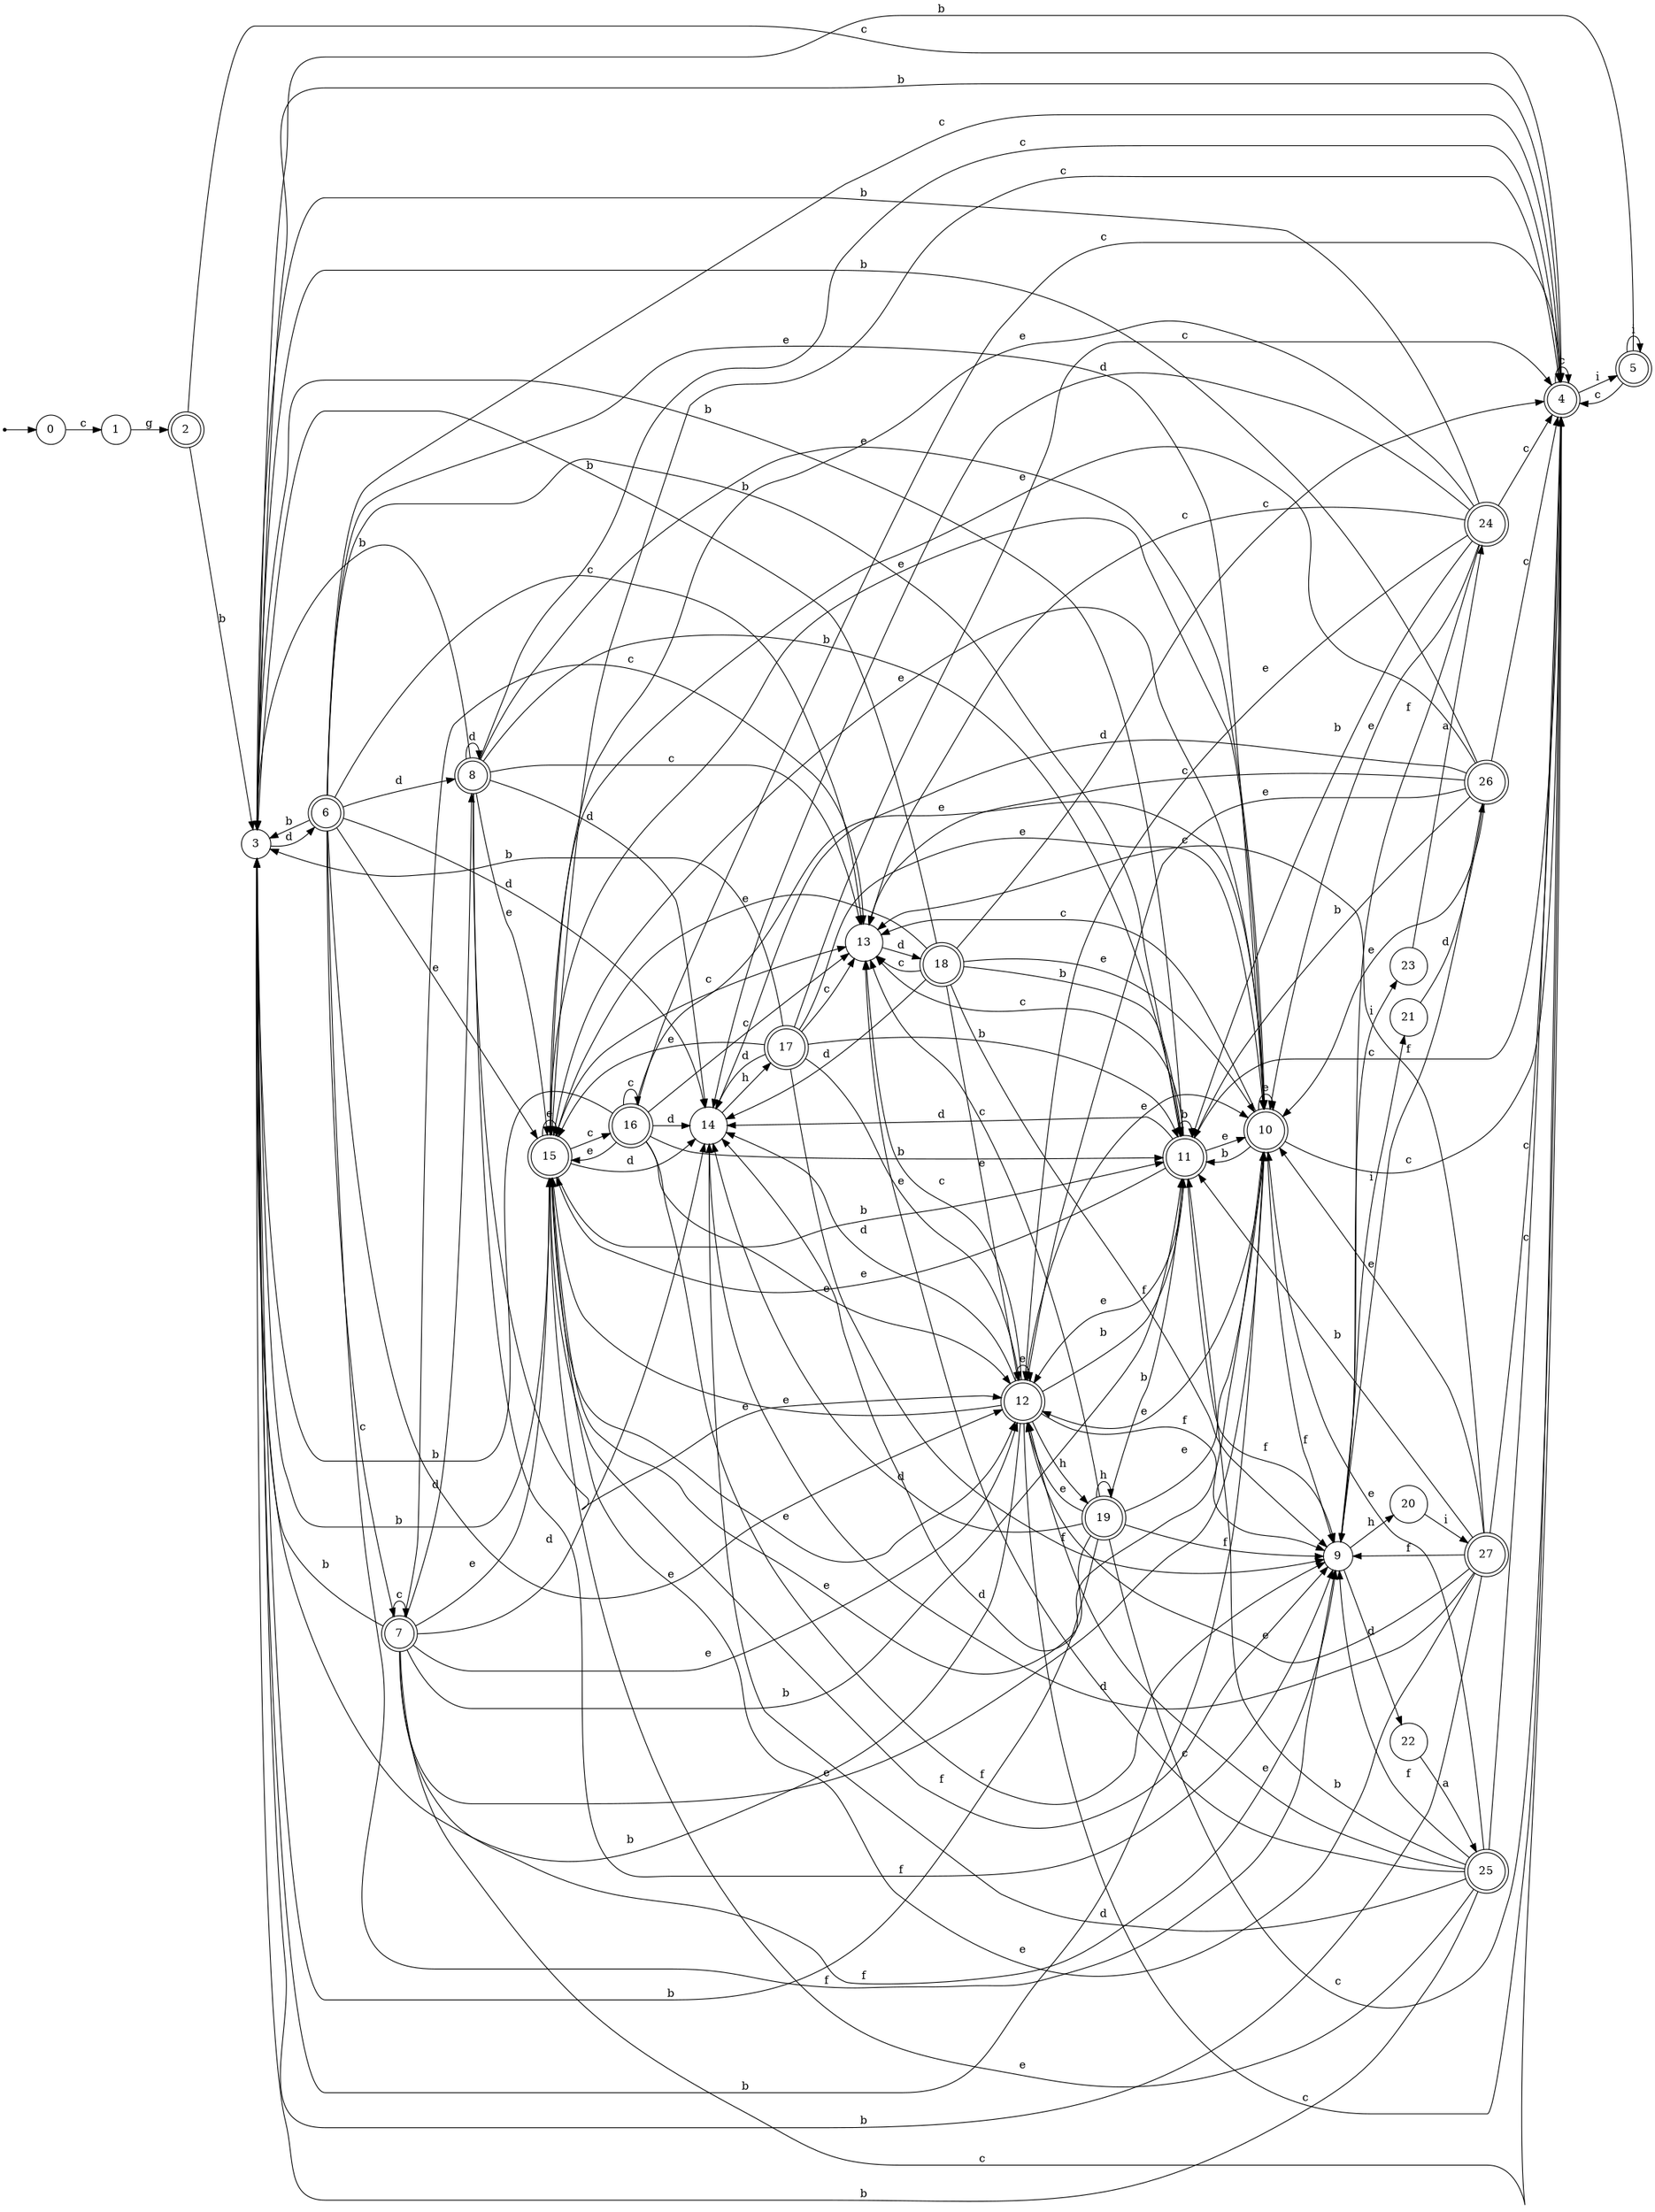 digraph finite_state_machine {
rankdir=LR;
size="20,20";
node [shape = point]; "dummy0"
node [shape = circle]; "0";
"dummy0" -> "0";
node [shape = circle]; "1";
node [shape = doublecircle]; "2";node [shape = circle]; "3";
node [shape = doublecircle]; "4";node [shape = doublecircle]; "5";node [shape = doublecircle]; "6";node [shape = doublecircle]; "7";node [shape = doublecircle]; "8";node [shape = circle]; "9";
node [shape = doublecircle]; "10";node [shape = doublecircle]; "11";node [shape = doublecircle]; "12";node [shape = circle]; "13";
node [shape = circle]; "14";
node [shape = doublecircle]; "15";node [shape = doublecircle]; "16";node [shape = doublecircle]; "17";node [shape = doublecircle]; "18";node [shape = doublecircle]; "19";node [shape = circle]; "20";
node [shape = circle]; "21";
node [shape = circle]; "22";
node [shape = circle]; "23";
node [shape = doublecircle]; "24";node [shape = doublecircle]; "25";node [shape = doublecircle]; "26";node [shape = doublecircle]; "27";"0" -> "1" [label = "c"];
 "1" -> "2" [label = "g"];
 "2" -> "3" [label = "b"];
 "2" -> "4" [label = "c"];
 "4" -> "4" [label = "c"];
 "4" -> "5" [label = "i"];
 "4" -> "3" [label = "b"];
 "5" -> "5" [label = "i"];
 "5" -> "4" [label = "c"];
 "5" -> "3" [label = "b"];
 "3" -> "6" [label = "d"];
 "6" -> "11" [label = "b"];
 "6" -> "3" [label = "b"];
 "6" -> "4" [label = "c"];
 "6" -> "13" [label = "c"];
 "6" -> "7" [label = "c"];
 "6" -> "8" [label = "d"];
 "6" -> "14" [label = "d"];
 "6" -> "9" [label = "f"];
 "6" -> "10" [label = "e"];
 "6" -> "12" [label = "e"];
 "6" -> "15" [label = "e"];
 "15" -> "10" [label = "e"];
 "15" -> "12" [label = "e"];
 "15" -> "15" [label = "e"];
 "15" -> "16" [label = "c"];
 "15" -> "4" [label = "c"];
 "15" -> "13" [label = "c"];
 "15" -> "9" [label = "f"];
 "15" -> "3" [label = "b"];
 "15" -> "11" [label = "b"];
 "15" -> "14" [label = "d"];
 "16" -> "16" [label = "c"];
 "16" -> "4" [label = "c"];
 "16" -> "13" [label = "c"];
 "16" -> "10" [label = "e"];
 "16" -> "12" [label = "e"];
 "16" -> "15" [label = "e"];
 "16" -> "9" [label = "f"];
 "16" -> "3" [label = "b"];
 "16" -> "11" [label = "b"];
 "16" -> "14" [label = "d"];
 "14" -> "17" [label = "h"];
 "17" -> "14" [label = "d"];
 "17" -> "9" [label = "f"];
 "17" -> "10" [label = "e"];
 "17" -> "12" [label = "e"];
 "17" -> "15" [label = "e"];
 "17" -> "3" [label = "b"];
 "17" -> "11" [label = "b"];
 "17" -> "4" [label = "c"];
 "17" -> "13" [label = "c"];
 "13" -> "18" [label = "d"];
 "18" -> "4" [label = "c"];
 "18" -> "13" [label = "c"];
 "18" -> "9" [label = "f"];
 "18" -> "10" [label = "e"];
 "18" -> "12" [label = "e"];
 "18" -> "15" [label = "e"];
 "18" -> "3" [label = "b"];
 "18" -> "11" [label = "b"];
 "18" -> "14" [label = "d"];
 "12" -> "10" [label = "e"];
 "12" -> "12" [label = "e"];
 "12" -> "15" [label = "e"];
 "12" -> "19" [label = "h"];
 "12" -> "9" [label = "f"];
 "12" -> "3" [label = "b"];
 "12" -> "11" [label = "b"];
 "12" -> "4" [label = "c"];
 "12" -> "13" [label = "c"];
 "12" -> "14" [label = "d"];
 "19" -> "19" [label = "h"];
 "19" -> "10" [label = "e"];
 "19" -> "12" [label = "e"];
 "19" -> "15" [label = "e"];
 "19" -> "9" [label = "f"];
 "19" -> "3" [label = "b"];
 "19" -> "11" [label = "b"];
 "19" -> "4" [label = "c"];
 "19" -> "13" [label = "c"];
 "19" -> "14" [label = "d"];
 "11" -> "3" [label = "b"];
 "11" -> "11" [label = "b"];
 "11" -> "9" [label = "f"];
 "11" -> "10" [label = "e"];
 "11" -> "12" [label = "e"];
 "11" -> "15" [label = "e"];
 "11" -> "4" [label = "c"];
 "11" -> "13" [label = "c"];
 "11" -> "14" [label = "d"];
 "10" -> "10" [label = "e"];
 "10" -> "12" [label = "e"];
 "10" -> "15" [label = "e"];
 "10" -> "9" [label = "f"];
 "10" -> "3" [label = "b"];
 "10" -> "11" [label = "b"];
 "10" -> "4" [label = "c"];
 "10" -> "13" [label = "c"];
 "10" -> "14" [label = "d"];
 "9" -> "20" [label = "h"];
 "9" -> "21" [label = "i"];
 "9" -> "23" [label = "i"];
 "9" -> "22" [label = "d"];
 "23" -> "24" [label = "a"];
 "24" -> "9" [label = "f"];
 "24" -> "10" [label = "e"];
 "24" -> "12" [label = "e"];
 "24" -> "15" [label = "e"];
 "24" -> "3" [label = "b"];
 "24" -> "11" [label = "b"];
 "24" -> "4" [label = "c"];
 "24" -> "13" [label = "c"];
 "24" -> "14" [label = "d"];
 "22" -> "25" [label = "a"];
 "25" -> "9" [label = "f"];
 "25" -> "10" [label = "e"];
 "25" -> "12" [label = "e"];
 "25" -> "15" [label = "e"];
 "25" -> "3" [label = "b"];
 "25" -> "11" [label = "b"];
 "25" -> "4" [label = "c"];
 "25" -> "13" [label = "c"];
 "25" -> "14" [label = "d"];
 "21" -> "26" [label = "d"];
 "26" -> "9" [label = "f"];
 "26" -> "10" [label = "e"];
 "26" -> "12" [label = "e"];
 "26" -> "15" [label = "e"];
 "26" -> "3" [label = "b"];
 "26" -> "11" [label = "b"];
 "26" -> "4" [label = "c"];
 "26" -> "13" [label = "c"];
 "26" -> "14" [label = "d"];
 "20" -> "27" [label = "i"];
 "27" -> "9" [label = "f"];
 "27" -> "10" [label = "e"];
 "27" -> "12" [label = "e"];
 "27" -> "15" [label = "e"];
 "27" -> "3" [label = "b"];
 "27" -> "11" [label = "b"];
 "27" -> "4" [label = "c"];
 "27" -> "13" [label = "c"];
 "27" -> "14" [label = "d"];
 "8" -> "8" [label = "d"];
 "8" -> "14" [label = "d"];
 "8" -> "11" [label = "b"];
 "8" -> "3" [label = "b"];
 "8" -> "9" [label = "f"];
 "8" -> "10" [label = "e"];
 "8" -> "12" [label = "e"];
 "8" -> "15" [label = "e"];
 "8" -> "4" [label = "c"];
 "8" -> "13" [label = "c"];
 "7" -> "4" [label = "c"];
 "7" -> "13" [label = "c"];
 "7" -> "7" [label = "c"];
 "7" -> "11" [label = "b"];
 "7" -> "3" [label = "b"];
 "7" -> "8" [label = "d"];
 "7" -> "14" [label = "d"];
 "7" -> "9" [label = "f"];
 "7" -> "10" [label = "e"];
 "7" -> "12" [label = "e"];
 "7" -> "15" [label = "e"];
 }
